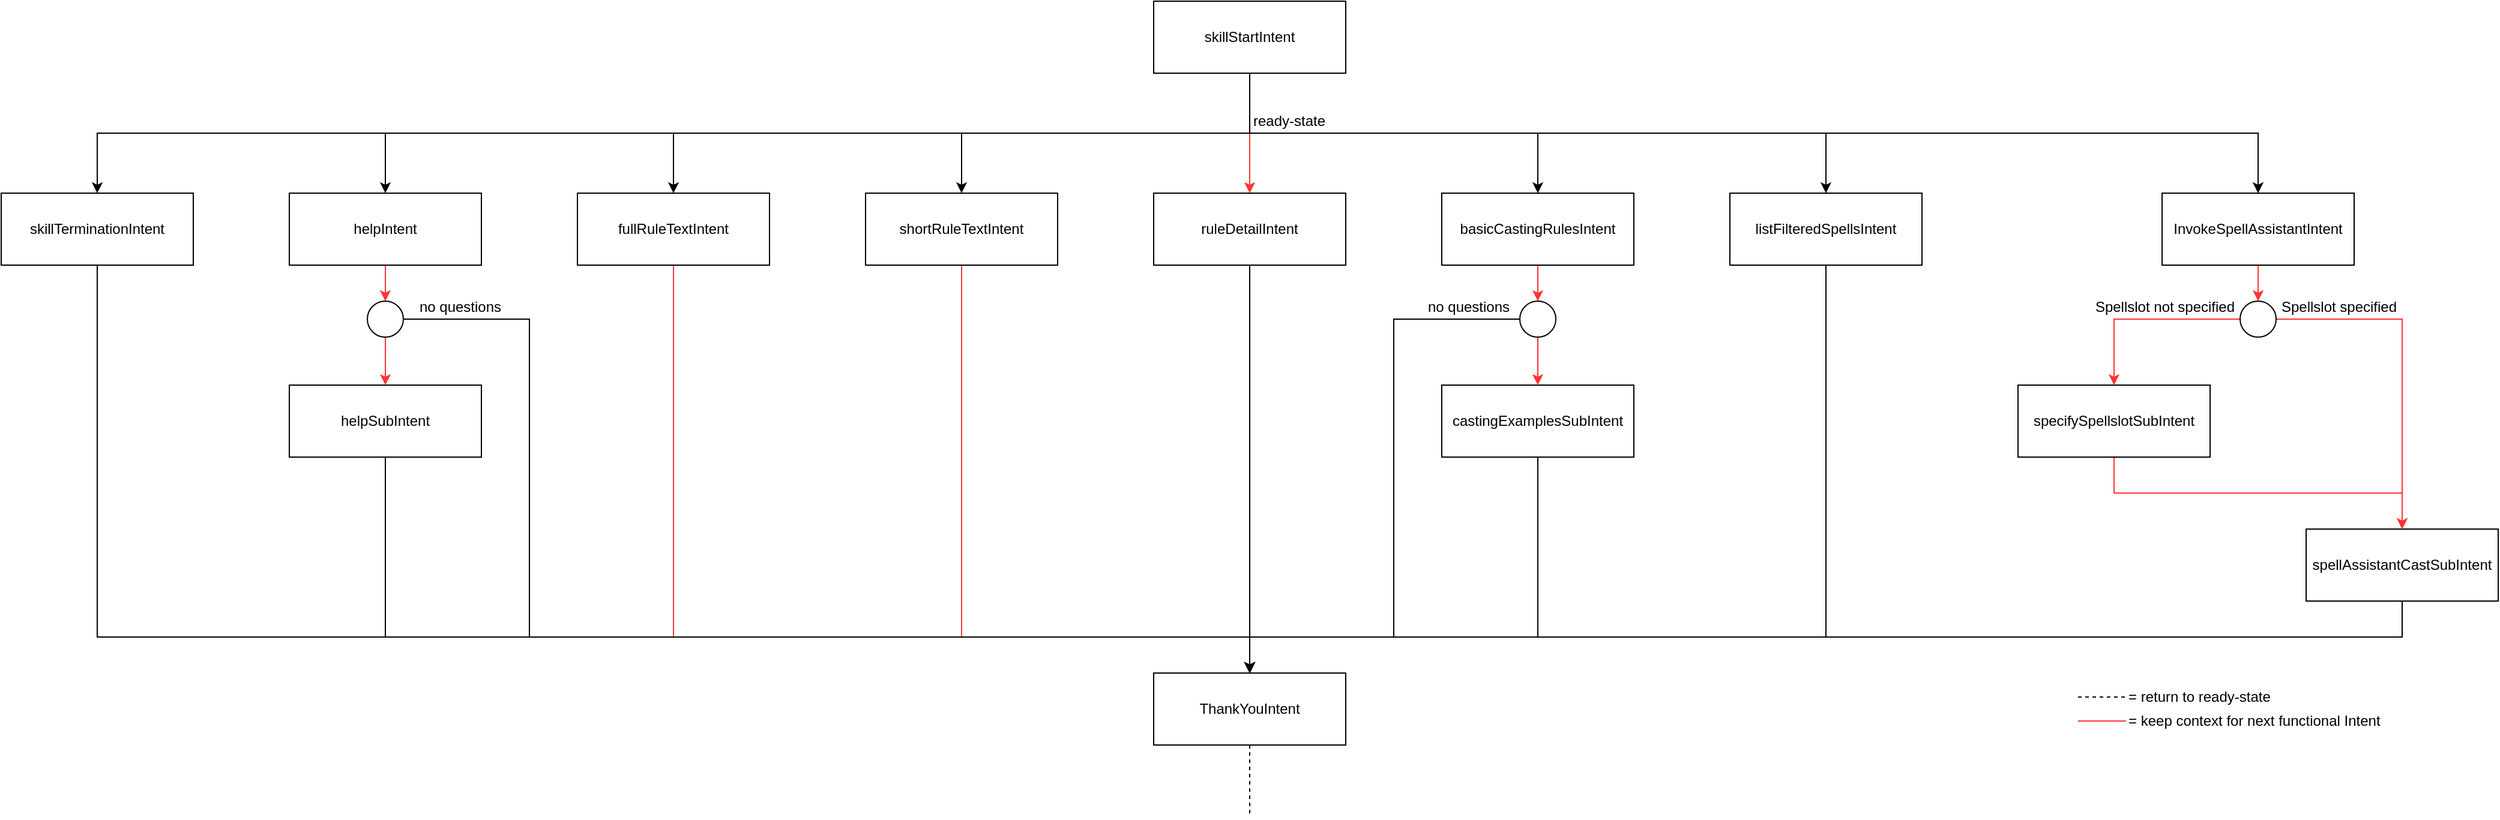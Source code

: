 <mxfile version="15.4.0" type="device"><diagram id="jQs6yxECspEw916ndls4" name="Seite-1"><mxGraphModel dx="199" dy="1763" grid="1" gridSize="10" guides="1" tooltips="1" connect="1" arrows="1" fold="1" page="1" pageScale="1" pageWidth="827" pageHeight="1169" math="0" shadow="0"><root><mxCell id="0"/><mxCell id="1" parent="0"/><mxCell id="MGvzKNlJy8ga0nyBK8fZ-31" style="edgeStyle=orthogonalEdgeStyle;rounded=0;orthogonalLoop=1;jettySize=auto;html=1;exitX=0.5;exitY=1;exitDx=0;exitDy=0;entryX=0.5;entryY=0;entryDx=0;entryDy=0;" parent="1" source="MGvzKNlJy8ga0nyBK8fZ-1" target="MGvzKNlJy8ga0nyBK8fZ-18" edge="1"><mxGeometry relative="1" as="geometry"/></mxCell><mxCell id="MGvzKNlJy8ga0nyBK8fZ-32" style="edgeStyle=orthogonalEdgeStyle;rounded=0;orthogonalLoop=1;jettySize=auto;html=1;exitX=0.5;exitY=1;exitDx=0;exitDy=0;" parent="1" source="MGvzKNlJy8ga0nyBK8fZ-1" target="MGvzKNlJy8ga0nyBK8fZ-19" edge="1"><mxGeometry relative="1" as="geometry"/></mxCell><mxCell id="MGvzKNlJy8ga0nyBK8fZ-33" style="edgeStyle=orthogonalEdgeStyle;rounded=0;orthogonalLoop=1;jettySize=auto;html=1;exitX=0.5;exitY=1;exitDx=0;exitDy=0;entryX=0.5;entryY=0;entryDx=0;entryDy=0;" parent="1" source="MGvzKNlJy8ga0nyBK8fZ-1" target="MGvzKNlJy8ga0nyBK8fZ-20" edge="1"><mxGeometry relative="1" as="geometry"/></mxCell><mxCell id="MGvzKNlJy8ga0nyBK8fZ-34" style="edgeStyle=orthogonalEdgeStyle;rounded=0;orthogonalLoop=1;jettySize=auto;html=1;exitX=0.5;exitY=1;exitDx=0;exitDy=0;entryX=0.5;entryY=0;entryDx=0;entryDy=0;strokeColor=#FF3333;" parent="1" source="MGvzKNlJy8ga0nyBK8fZ-1" target="MGvzKNlJy8ga0nyBK8fZ-21" edge="1"><mxGeometry relative="1" as="geometry"/></mxCell><mxCell id="MGvzKNlJy8ga0nyBK8fZ-35" style="edgeStyle=orthogonalEdgeStyle;rounded=0;orthogonalLoop=1;jettySize=auto;html=1;exitX=0.5;exitY=1;exitDx=0;exitDy=0;" parent="1" source="MGvzKNlJy8ga0nyBK8fZ-1" target="MGvzKNlJy8ga0nyBK8fZ-24" edge="1"><mxGeometry relative="1" as="geometry"/></mxCell><mxCell id="MGvzKNlJy8ga0nyBK8fZ-36" style="edgeStyle=orthogonalEdgeStyle;rounded=0;orthogonalLoop=1;jettySize=auto;html=1;exitX=0.5;exitY=1;exitDx=0;exitDy=0;" parent="1" source="MGvzKNlJy8ga0nyBK8fZ-1" target="MGvzKNlJy8ga0nyBK8fZ-26" edge="1"><mxGeometry relative="1" as="geometry"/></mxCell><mxCell id="MGvzKNlJy8ga0nyBK8fZ-37" style="edgeStyle=orthogonalEdgeStyle;rounded=0;orthogonalLoop=1;jettySize=auto;html=1;exitX=0.5;exitY=1;exitDx=0;exitDy=0;" parent="1" source="MGvzKNlJy8ga0nyBK8fZ-1" target="MGvzKNlJy8ga0nyBK8fZ-30" edge="1"><mxGeometry relative="1" as="geometry"/></mxCell><mxCell id="MGvzKNlJy8ga0nyBK8fZ-43" style="edgeStyle=orthogonalEdgeStyle;rounded=0;orthogonalLoop=1;jettySize=auto;html=1;exitX=0.5;exitY=1;exitDx=0;exitDy=0;entryX=0.5;entryY=0;entryDx=0;entryDy=0;endArrow=classic;endFill=1;" parent="1" source="MGvzKNlJy8ga0nyBK8fZ-1" target="MGvzKNlJy8ga0nyBK8fZ-42" edge="1"><mxGeometry relative="1" as="geometry"/></mxCell><mxCell id="MGvzKNlJy8ga0nyBK8fZ-1" value="skillStartIntent" style="rounded=0;whiteSpace=wrap;html=1;" parent="1" vertex="1"><mxGeometry x="1920" y="-1040" width="160" height="60" as="geometry"/></mxCell><mxCell id="MGvzKNlJy8ga0nyBK8fZ-81" style="edgeStyle=orthogonalEdgeStyle;rounded=0;orthogonalLoop=1;jettySize=auto;html=1;exitX=0.5;exitY=1;exitDx=0;exitDy=0;entryX=0.5;entryY=0;entryDx=0;entryDy=0;endArrow=classic;endFill=1;strokeColor=#FF3333;" parent="1" source="MGvzKNlJy8ga0nyBK8fZ-18" target="MGvzKNlJy8ga0nyBK8fZ-75" edge="1"><mxGeometry relative="1" as="geometry"/></mxCell><mxCell id="MGvzKNlJy8ga0nyBK8fZ-18" value="helpIntent" style="rounded=0;whiteSpace=wrap;html=1;" parent="1" vertex="1"><mxGeometry x="1200" y="-880" width="160" height="60" as="geometry"/></mxCell><mxCell id="VpkuCTAzcdKKamtgVb58-23" style="edgeStyle=orthogonalEdgeStyle;rounded=0;orthogonalLoop=1;jettySize=auto;html=1;exitX=0.5;exitY=1;exitDx=0;exitDy=0;strokeColor=#FF3333;entryX=0.5;entryY=0;entryDx=0;entryDy=0;" parent="1" source="MGvzKNlJy8ga0nyBK8fZ-19" target="VpkuCTAzcdKKamtgVb58-19" edge="1"><mxGeometry relative="1" as="geometry"><mxPoint x="1930" y="-630" as="targetPoint"/><Array as="points"><mxPoint x="1520" y="-510"/><mxPoint x="2000" y="-510"/></Array></mxGeometry></mxCell><mxCell id="MGvzKNlJy8ga0nyBK8fZ-19" value="fullRuleTextIntent" style="rounded=0;whiteSpace=wrap;html=1;" parent="1" vertex="1"><mxGeometry x="1440" y="-880" width="160" height="60" as="geometry"/></mxCell><mxCell id="VpkuCTAzcdKKamtgVb58-24" style="edgeStyle=orthogonalEdgeStyle;rounded=0;orthogonalLoop=1;jettySize=auto;html=1;exitX=0.5;exitY=1;exitDx=0;exitDy=0;entryX=0.5;entryY=0;entryDx=0;entryDy=0;strokeColor=#FF3333;" parent="1" source="MGvzKNlJy8ga0nyBK8fZ-20" target="VpkuCTAzcdKKamtgVb58-19" edge="1"><mxGeometry relative="1" as="geometry"><Array as="points"><mxPoint x="1760" y="-510"/><mxPoint x="2000" y="-510"/></Array></mxGeometry></mxCell><mxCell id="MGvzKNlJy8ga0nyBK8fZ-20" value="shortRuleTextIntent" style="rounded=0;whiteSpace=wrap;html=1;" parent="1" vertex="1"><mxGeometry x="1680" y="-880" width="160" height="60" as="geometry"/></mxCell><mxCell id="VpkuCTAzcdKKamtgVb58-25" style="edgeStyle=orthogonalEdgeStyle;rounded=0;orthogonalLoop=1;jettySize=auto;html=1;exitX=0.5;exitY=1;exitDx=0;exitDy=0;entryX=0.5;entryY=0;entryDx=0;entryDy=0;strokeColor=#000000;" parent="1" source="MGvzKNlJy8ga0nyBK8fZ-21" target="VpkuCTAzcdKKamtgVb58-19" edge="1"><mxGeometry relative="1" as="geometry"/></mxCell><mxCell id="MGvzKNlJy8ga0nyBK8fZ-21" value="ruleDetailIntent" style="rounded=0;whiteSpace=wrap;html=1;" parent="1" vertex="1"><mxGeometry x="1920" y="-880" width="160" height="60" as="geometry"/></mxCell><mxCell id="MGvzKNlJy8ga0nyBK8fZ-61" style="edgeStyle=orthogonalEdgeStyle;rounded=0;orthogonalLoop=1;jettySize=auto;html=1;exitX=0.5;exitY=1;exitDx=0;exitDy=0;entryX=0.5;entryY=0;entryDx=0;entryDy=0;endArrow=classic;endFill=1;strokeColor=#FF3333;" parent="1" source="MGvzKNlJy8ga0nyBK8fZ-24" target="MGvzKNlJy8ga0nyBK8fZ-53" edge="1"><mxGeometry relative="1" as="geometry"/></mxCell><mxCell id="MGvzKNlJy8ga0nyBK8fZ-24" value="basicCastingRulesIntent" style="rounded=0;whiteSpace=wrap;html=1;" parent="1" vertex="1"><mxGeometry x="2160" y="-880" width="160" height="60" as="geometry"/></mxCell><mxCell id="VpkuCTAzcdKKamtgVb58-26" style="edgeStyle=orthogonalEdgeStyle;rounded=0;orthogonalLoop=1;jettySize=auto;html=1;exitX=0.5;exitY=1;exitDx=0;exitDy=0;entryX=0.5;entryY=0;entryDx=0;entryDy=0;strokeColor=#000000;" parent="1" source="MGvzKNlJy8ga0nyBK8fZ-25" target="VpkuCTAzcdKKamtgVb58-19" edge="1"><mxGeometry relative="1" as="geometry"><Array as="points"><mxPoint x="2240" y="-510"/><mxPoint x="2000" y="-510"/></Array></mxGeometry></mxCell><mxCell id="MGvzKNlJy8ga0nyBK8fZ-25" value="castingExamplesSubIntent" style="rounded=0;whiteSpace=wrap;html=1;" parent="1" vertex="1"><mxGeometry x="2160" y="-720" width="160" height="60" as="geometry"/></mxCell><mxCell id="VpkuCTAzcdKKamtgVb58-30" style="edgeStyle=orthogonalEdgeStyle;rounded=0;orthogonalLoop=1;jettySize=auto;html=1;exitX=0.5;exitY=1;exitDx=0;exitDy=0;entryX=0.5;entryY=0;entryDx=0;entryDy=0;strokeColor=#000000;" parent="1" source="MGvzKNlJy8ga0nyBK8fZ-26" target="VpkuCTAzcdKKamtgVb58-19" edge="1"><mxGeometry relative="1" as="geometry"><Array as="points"><mxPoint x="2480" y="-510"/><mxPoint x="2000" y="-510"/></Array></mxGeometry></mxCell><mxCell id="MGvzKNlJy8ga0nyBK8fZ-26" value="listFilteredSpellsIntent" style="rounded=0;whiteSpace=wrap;html=1;" parent="1" vertex="1"><mxGeometry x="2400" y="-880" width="160" height="60" as="geometry"/></mxCell><mxCell id="VpkuCTAzcdKKamtgVb58-14" style="edgeStyle=orthogonalEdgeStyle;rounded=0;orthogonalLoop=1;jettySize=auto;html=1;exitX=0.5;exitY=1;exitDx=0;exitDy=0;entryX=0.5;entryY=0;entryDx=0;entryDy=0;strokeColor=#FF3333;" parent="1" source="MGvzKNlJy8ga0nyBK8fZ-30" target="VpkuCTAzcdKKamtgVb58-12" edge="1"><mxGeometry relative="1" as="geometry"/></mxCell><mxCell id="MGvzKNlJy8ga0nyBK8fZ-30" value="InvokeSpellAssistantIntent" style="rounded=0;whiteSpace=wrap;html=1;" parent="1" vertex="1"><mxGeometry x="2760" y="-880" width="160" height="60" as="geometry"/></mxCell><mxCell id="VpkuCTAzcdKKamtgVb58-29" style="edgeStyle=orthogonalEdgeStyle;rounded=0;orthogonalLoop=1;jettySize=auto;html=1;exitX=0.5;exitY=1;exitDx=0;exitDy=0;strokeColor=#000000;entryX=0.5;entryY=0;entryDx=0;entryDy=0;" parent="1" source="MGvzKNlJy8ga0nyBK8fZ-42" target="VpkuCTAzcdKKamtgVb58-19" edge="1"><mxGeometry relative="1" as="geometry"><mxPoint x="1740" y="-430.0" as="targetPoint"/><Array as="points"><mxPoint x="1040" y="-510"/><mxPoint x="2000" y="-510"/></Array></mxGeometry></mxCell><mxCell id="MGvzKNlJy8ga0nyBK8fZ-42" value="skillTerminationIntent" style="rounded=0;whiteSpace=wrap;html=1;" parent="1" vertex="1"><mxGeometry x="960" y="-880" width="160" height="60" as="geometry"/></mxCell><mxCell id="MGvzKNlJy8ga0nyBK8fZ-62" style="edgeStyle=orthogonalEdgeStyle;rounded=0;orthogonalLoop=1;jettySize=auto;html=1;exitX=0.5;exitY=1;exitDx=0;exitDy=0;entryX=0.5;entryY=0;entryDx=0;entryDy=0;endArrow=classic;endFill=1;strokeColor=#FF3333;" parent="1" source="MGvzKNlJy8ga0nyBK8fZ-53" target="MGvzKNlJy8ga0nyBK8fZ-25" edge="1"><mxGeometry relative="1" as="geometry"/></mxCell><mxCell id="VpkuCTAzcdKKamtgVb58-34" style="edgeStyle=orthogonalEdgeStyle;rounded=0;orthogonalLoop=1;jettySize=auto;html=1;exitX=0;exitY=0.5;exitDx=0;exitDy=0;entryX=0.5;entryY=0;entryDx=0;entryDy=0;strokeColor=#000000;" parent="1" source="MGvzKNlJy8ga0nyBK8fZ-53" target="VpkuCTAzcdKKamtgVb58-19" edge="1"><mxGeometry relative="1" as="geometry"><Array as="points"><mxPoint x="2120" y="-775"/><mxPoint x="2120" y="-510"/><mxPoint x="2000" y="-510"/></Array></mxGeometry></mxCell><mxCell id="MGvzKNlJy8ga0nyBK8fZ-53" value="" style="ellipse;whiteSpace=wrap;html=1;aspect=fixed;" parent="1" vertex="1"><mxGeometry x="2225" y="-790" width="30" height="30" as="geometry"/></mxCell><mxCell id="MGvzKNlJy8ga0nyBK8fZ-69" value="" style="endArrow=none;dashed=1;html=1;" parent="1" edge="1"><mxGeometry width="50" height="50" relative="1" as="geometry"><mxPoint x="2690" y="-460" as="sourcePoint"/><mxPoint x="2730" y="-460" as="targetPoint"/></mxGeometry></mxCell><mxCell id="MGvzKNlJy8ga0nyBK8fZ-70" value="= return to ready-state" style="text;html=1;strokeColor=none;fillColor=none;align=left;verticalAlign=middle;whiteSpace=wrap;rounded=0;" parent="1" vertex="1"><mxGeometry x="2730" y="-470" width="130" height="20" as="geometry"/></mxCell><mxCell id="MGvzKNlJy8ga0nyBK8fZ-71" value="ready-state" style="text;html=1;strokeColor=none;fillColor=none;align=center;verticalAlign=middle;whiteSpace=wrap;rounded=0;" parent="1" vertex="1"><mxGeometry x="1998" y="-950" width="70" height="20" as="geometry"/></mxCell><mxCell id="VpkuCTAzcdKKamtgVb58-22" style="edgeStyle=orthogonalEdgeStyle;rounded=0;orthogonalLoop=1;jettySize=auto;html=1;exitX=0.5;exitY=1;exitDx=0;exitDy=0;entryX=0.5;entryY=0;entryDx=0;entryDy=0;strokeColor=#000000;" parent="1" source="MGvzKNlJy8ga0nyBK8fZ-72" target="VpkuCTAzcdKKamtgVb58-19" edge="1"><mxGeometry relative="1" as="geometry"><Array as="points"><mxPoint x="1280" y="-510"/><mxPoint x="2000" y="-510"/></Array></mxGeometry></mxCell><mxCell id="MGvzKNlJy8ga0nyBK8fZ-72" value="helpSubIntent" style="rounded=0;whiteSpace=wrap;html=1;" parent="1" vertex="1"><mxGeometry x="1200" y="-720" width="160" height="60" as="geometry"/></mxCell><mxCell id="MGvzKNlJy8ga0nyBK8fZ-82" style="edgeStyle=orthogonalEdgeStyle;rounded=0;orthogonalLoop=1;jettySize=auto;html=1;exitX=0.5;exitY=1;exitDx=0;exitDy=0;entryX=0.5;entryY=0;entryDx=0;entryDy=0;endArrow=classic;endFill=1;strokeColor=#FF3333;" parent="1" source="MGvzKNlJy8ga0nyBK8fZ-75" target="MGvzKNlJy8ga0nyBK8fZ-72" edge="1"><mxGeometry relative="1" as="geometry"/></mxCell><mxCell id="VpkuCTAzcdKKamtgVb58-33" style="edgeStyle=orthogonalEdgeStyle;rounded=0;orthogonalLoop=1;jettySize=auto;html=1;exitX=1;exitY=0.5;exitDx=0;exitDy=0;entryX=0.5;entryY=0;entryDx=0;entryDy=0;strokeColor=#000000;" parent="1" source="MGvzKNlJy8ga0nyBK8fZ-75" target="VpkuCTAzcdKKamtgVb58-19" edge="1"><mxGeometry relative="1" as="geometry"><Array as="points"><mxPoint x="1400" y="-775"/><mxPoint x="1400" y="-510"/><mxPoint x="2000" y="-510"/></Array></mxGeometry></mxCell><mxCell id="MGvzKNlJy8ga0nyBK8fZ-75" value="" style="ellipse;whiteSpace=wrap;html=1;aspect=fixed;" parent="1" vertex="1"><mxGeometry x="1265" y="-790" width="30" height="30" as="geometry"/></mxCell><mxCell id="VpkuCTAzcdKKamtgVb58-5" value="" style="endArrow=none;html=1;fillColor=#f8cecc;strokeColor=#FF3333;" parent="1" edge="1"><mxGeometry width="50" height="50" relative="1" as="geometry"><mxPoint x="2690" y="-440" as="sourcePoint"/><mxPoint x="2730" y="-440" as="targetPoint"/></mxGeometry></mxCell><mxCell id="VpkuCTAzcdKKamtgVb58-6" value="= keep context for next functional Intent&amp;nbsp;" style="text;html=1;strokeColor=none;fillColor=none;align=left;verticalAlign=middle;whiteSpace=wrap;rounded=0;" parent="1" vertex="1"><mxGeometry x="2730" y="-450" width="230" height="20" as="geometry"/></mxCell><mxCell id="VpkuCTAzcdKKamtgVb58-32" style="edgeStyle=orthogonalEdgeStyle;rounded=0;orthogonalLoop=1;jettySize=auto;html=1;exitX=0.5;exitY=1;exitDx=0;exitDy=0;entryX=0.5;entryY=0;entryDx=0;entryDy=0;strokeColor=#000000;" parent="1" source="VpkuCTAzcdKKamtgVb58-8" target="VpkuCTAzcdKKamtgVb58-19" edge="1"><mxGeometry relative="1" as="geometry"/></mxCell><mxCell id="VpkuCTAzcdKKamtgVb58-8" value="spellAssistantCastSubIntent" style="rounded=0;whiteSpace=wrap;html=1;" parent="1" vertex="1"><mxGeometry x="2880" y="-600" width="160" height="60" as="geometry"/></mxCell><mxCell id="VpkuCTAzcdKKamtgVb58-11" style="edgeStyle=orthogonalEdgeStyle;rounded=0;orthogonalLoop=1;jettySize=auto;html=1;exitX=0.5;exitY=1;exitDx=0;exitDy=0;strokeColor=#FF3333;entryX=0.5;entryY=0;entryDx=0;entryDy=0;" parent="1" source="VpkuCTAzcdKKamtgVb58-9" target="VpkuCTAzcdKKamtgVb58-8" edge="1"><mxGeometry relative="1" as="geometry"><mxPoint x="2940" y="-660" as="targetPoint"/></mxGeometry></mxCell><mxCell id="VpkuCTAzcdKKamtgVb58-9" value="specifySpellslotSubIntent" style="rounded=0;whiteSpace=wrap;html=1;" parent="1" vertex="1"><mxGeometry x="2640" y="-720" width="160" height="60" as="geometry"/></mxCell><mxCell id="VpkuCTAzcdKKamtgVb58-13" style="edgeStyle=orthogonalEdgeStyle;rounded=0;orthogonalLoop=1;jettySize=auto;html=1;exitX=0;exitY=0.5;exitDx=0;exitDy=0;entryX=0.5;entryY=0;entryDx=0;entryDy=0;strokeColor=#FF3333;" parent="1" source="VpkuCTAzcdKKamtgVb58-12" target="VpkuCTAzcdKKamtgVb58-9" edge="1"><mxGeometry relative="1" as="geometry"/></mxCell><mxCell id="VpkuCTAzcdKKamtgVb58-16" style="edgeStyle=orthogonalEdgeStyle;rounded=0;orthogonalLoop=1;jettySize=auto;html=1;exitX=1;exitY=0.5;exitDx=0;exitDy=0;entryX=0.5;entryY=0;entryDx=0;entryDy=0;strokeColor=#FF3333;" parent="1" source="VpkuCTAzcdKKamtgVb58-12" target="VpkuCTAzcdKKamtgVb58-8" edge="1"><mxGeometry relative="1" as="geometry"/></mxCell><mxCell id="VpkuCTAzcdKKamtgVb58-12" value="" style="ellipse;whiteSpace=wrap;html=1;aspect=fixed;" parent="1" vertex="1"><mxGeometry x="2825" y="-790" width="30" height="30" as="geometry"/></mxCell><mxCell id="VpkuCTAzcdKKamtgVb58-17" value="Spellslot specified" style="text;html=1;strokeColor=none;fillColor=none;align=center;verticalAlign=middle;whiteSpace=wrap;rounded=0;" parent="1" vertex="1"><mxGeometry x="2855" y="-800" width="105" height="30" as="geometry"/></mxCell><mxCell id="VpkuCTAzcdKKamtgVb58-18" value="Spellslot not specified" style="text;html=1;strokeColor=none;fillColor=none;align=center;verticalAlign=middle;whiteSpace=wrap;rounded=0;" parent="1" vertex="1"><mxGeometry x="2700" y="-800" width="125" height="30" as="geometry"/></mxCell><mxCell id="VpkuCTAzcdKKamtgVb58-35" style="edgeStyle=orthogonalEdgeStyle;rounded=0;orthogonalLoop=1;jettySize=auto;html=1;exitX=0.5;exitY=1;exitDx=0;exitDy=0;strokeColor=#000000;endArrow=none;endFill=0;dashed=1;" parent="1" source="VpkuCTAzcdKKamtgVb58-19" edge="1"><mxGeometry relative="1" as="geometry"><mxPoint x="2000" y="-360" as="targetPoint"/></mxGeometry></mxCell><mxCell id="VpkuCTAzcdKKamtgVb58-19" value="ThankYouIntent" style="rounded=0;whiteSpace=wrap;html=1;" parent="1" vertex="1"><mxGeometry x="1920" y="-480" width="160" height="60" as="geometry"/></mxCell><mxCell id="VpkuCTAzcdKKamtgVb58-36" value="no questions" style="text;html=1;strokeColor=none;fillColor=none;align=center;verticalAlign=middle;whiteSpace=wrap;rounded=0;" parent="1" vertex="1"><mxGeometry x="2120" y="-800" width="125" height="30" as="geometry"/></mxCell><mxCell id="VpkuCTAzcdKKamtgVb58-37" value="no questions" style="text;html=1;strokeColor=none;fillColor=none;align=center;verticalAlign=middle;whiteSpace=wrap;rounded=0;" parent="1" vertex="1"><mxGeometry x="1280" y="-800" width="125" height="30" as="geometry"/></mxCell></root></mxGraphModel></diagram></mxfile>